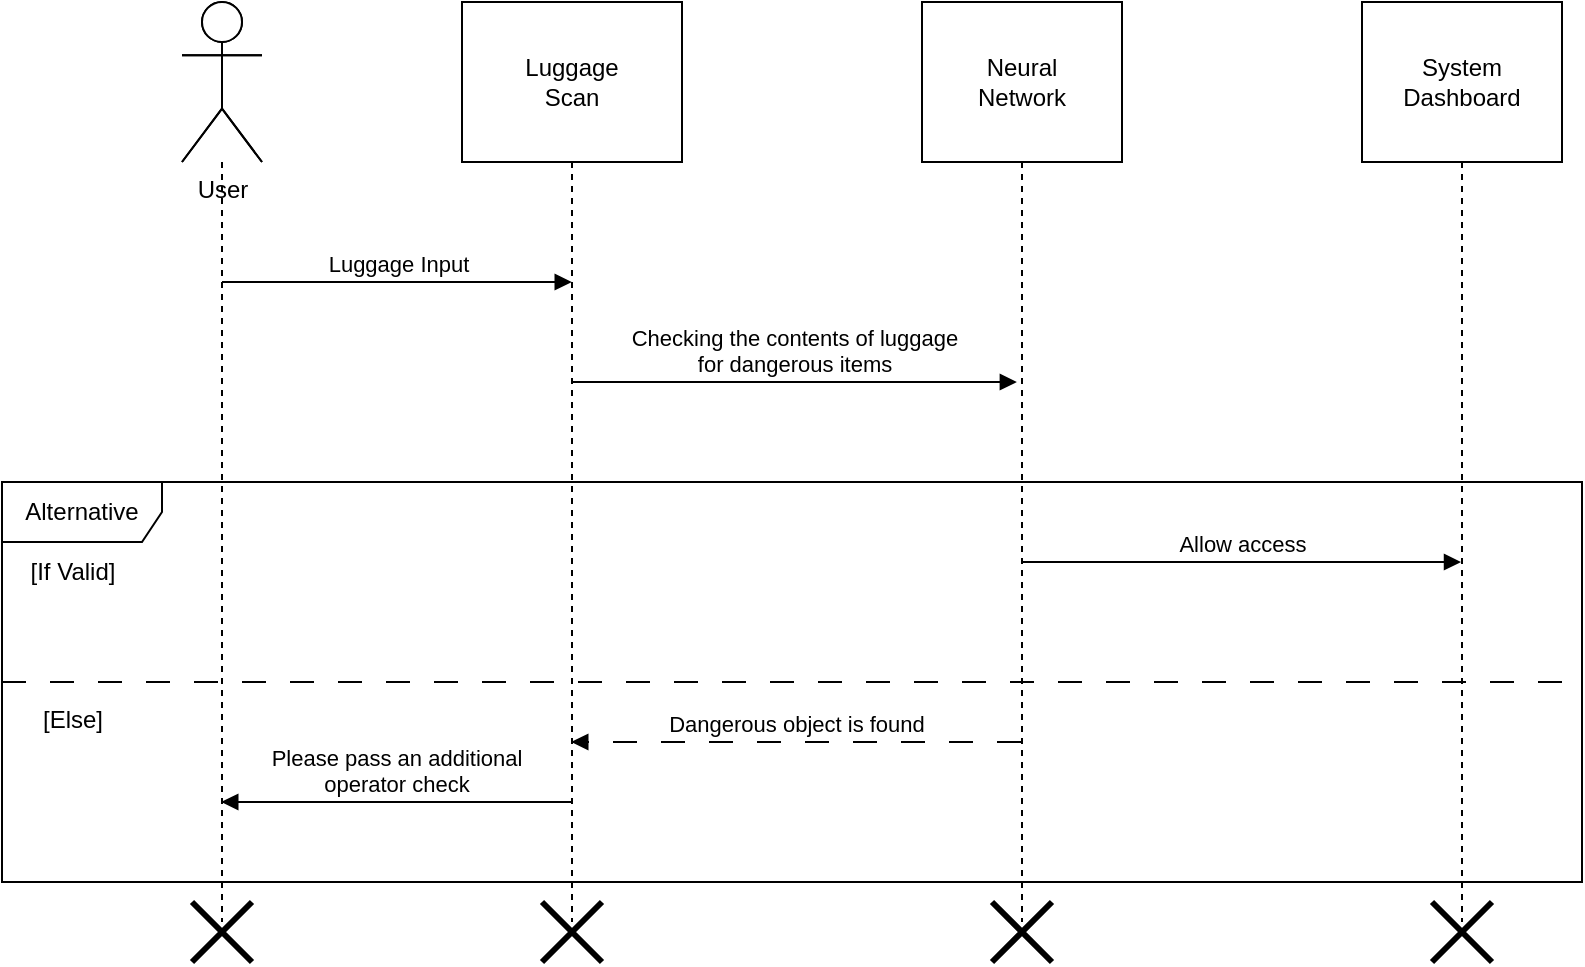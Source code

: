<mxfile version="21.7.2" type="device">
  <diagram name="Страница — 1" id="k29U0HpOC3g_yq_AR1f5">
    <mxGraphModel dx="913" dy="499" grid="1" gridSize="10" guides="1" tooltips="1" connect="1" arrows="1" fold="1" page="1" pageScale="1" pageWidth="1000" pageHeight="700" math="0" shadow="0">
      <root>
        <mxCell id="0" />
        <mxCell id="1" parent="0" />
        <mxCell id="V3qvELy1iN_XP-I4YdKI-7" value="Alternative" style="shape=umlFrame;whiteSpace=wrap;html=1;pointerEvents=0;width=80;height=30;" vertex="1" parent="1">
          <mxGeometry x="40" y="280" width="790" height="200" as="geometry" />
        </mxCell>
        <mxCell id="V3qvELy1iN_XP-I4YdKI-19" value="" style="line;strokeWidth=1;fillColor=none;align=left;verticalAlign=middle;spacingTop=-1;spacingLeft=3;spacingRight=3;rotatable=0;labelPosition=right;points=[];portConstraint=eastwest;strokeColor=inherit;dashed=1;dashPattern=12 12;" vertex="1" parent="1">
          <mxGeometry x="40" y="376" width="790" height="8" as="geometry" />
        </mxCell>
        <mxCell id="V3qvELy1iN_XP-I4YdKI-29" value="[If Valid]" style="text;html=1;align=center;verticalAlign=middle;resizable=0;points=[];autosize=1;strokeColor=none;fillColor=none;" vertex="1" parent="1">
          <mxGeometry x="40" y="310" width="70" height="30" as="geometry" />
        </mxCell>
        <mxCell id="V3qvELy1iN_XP-I4YdKI-30" value="[Else]" style="text;html=1;align=center;verticalAlign=middle;resizable=0;points=[];autosize=1;strokeColor=none;fillColor=none;" vertex="1" parent="1">
          <mxGeometry x="50" y="384" width="50" height="30" as="geometry" />
        </mxCell>
        <mxCell id="V3qvELy1iN_XP-I4YdKI-31" value="Luggage Input" style="html=1;verticalAlign=bottom;endArrow=block;curved=0;rounded=0;" edge="1" parent="1">
          <mxGeometry width="80" relative="1" as="geometry">
            <mxPoint x="150.0" y="180" as="sourcePoint" />
            <mxPoint x="324.87" y="180" as="targetPoint" />
          </mxGeometry>
        </mxCell>
        <mxCell id="V3qvELy1iN_XP-I4YdKI-8" value="" style="shape=umlDestroy;whiteSpace=wrap;html=1;strokeWidth=3;targetShapes=umlLifeline;" vertex="1" parent="1">
          <mxGeometry x="135" y="490" width="30" height="30" as="geometry" />
        </mxCell>
        <mxCell id="V3qvELy1iN_XP-I4YdKI-20" value="" style="group" vertex="1" connectable="0" parent="1">
          <mxGeometry x="130" y="40" width="40" height="460" as="geometry" />
        </mxCell>
        <mxCell id="V3qvELy1iN_XP-I4YdKI-13" value="" style="shape=umlLifeline;perimeter=lifelinePerimeter;whiteSpace=wrap;html=1;container=1;dropTarget=0;collapsible=0;recursiveResize=0;outlineConnect=0;portConstraint=eastwest;newEdgeStyle={&quot;curved&quot;:0,&quot;rounded&quot;:0};participant=umlActor;size=80;" vertex="1" parent="V3qvELy1iN_XP-I4YdKI-20">
          <mxGeometry width="40" height="460.0" as="geometry" />
        </mxCell>
        <mxCell id="V3qvELy1iN_XP-I4YdKI-1" value="User" style="shape=umlActor;verticalLabelPosition=bottom;verticalAlign=top;html=1;" vertex="1" parent="V3qvELy1iN_XP-I4YdKI-20">
          <mxGeometry width="40" height="80" as="geometry" />
        </mxCell>
        <mxCell id="V3qvELy1iN_XP-I4YdKI-14" value="Luggage&lt;br style=&quot;border-color: var(--border-color);&quot;&gt;Scan" style="shape=umlLifeline;perimeter=lifelinePerimeter;whiteSpace=wrap;html=1;container=1;dropTarget=0;collapsible=0;recursiveResize=0;outlineConnect=0;portConstraint=eastwest;newEdgeStyle={&quot;curved&quot;:0,&quot;rounded&quot;:0};size=80;" vertex="1" parent="1">
          <mxGeometry x="270" y="40" width="110" height="460" as="geometry" />
        </mxCell>
        <mxCell id="V3qvELy1iN_XP-I4YdKI-22" value="" style="shape=umlDestroy;whiteSpace=wrap;html=1;strokeWidth=3;targetShapes=umlLifeline;" vertex="1" parent="1">
          <mxGeometry x="310" y="490" width="30" height="30" as="geometry" />
        </mxCell>
        <mxCell id="V3qvELy1iN_XP-I4YdKI-34" value="" style="group" vertex="1" connectable="0" parent="1">
          <mxGeometry x="720" y="40" width="100" height="480" as="geometry" />
        </mxCell>
        <mxCell id="V3qvELy1iN_XP-I4YdKI-17" value="System&lt;br style=&quot;border-color: var(--border-color);&quot;&gt;Dashboard" style="shape=umlLifeline;perimeter=lifelinePerimeter;whiteSpace=wrap;html=1;container=1;dropTarget=0;collapsible=0;recursiveResize=0;outlineConnect=0;portConstraint=eastwest;newEdgeStyle={&quot;curved&quot;:0,&quot;rounded&quot;:0};size=80;" vertex="1" parent="V3qvELy1iN_XP-I4YdKI-34">
          <mxGeometry width="100" height="460" as="geometry" />
        </mxCell>
        <mxCell id="V3qvELy1iN_XP-I4YdKI-23" value="" style="shape=umlDestroy;whiteSpace=wrap;html=1;strokeWidth=3;targetShapes=umlLifeline;" vertex="1" parent="V3qvELy1iN_XP-I4YdKI-34">
          <mxGeometry x="35" y="450" width="30" height="30" as="geometry" />
        </mxCell>
        <mxCell id="V3qvELy1iN_XP-I4YdKI-38" value="Checking the contents of luggage&lt;br&gt;for dangerous items" style="html=1;verticalAlign=bottom;endArrow=block;curved=0;rounded=0;" edge="1" parent="1" source="V3qvELy1iN_XP-I4YdKI-14">
          <mxGeometry width="80" relative="1" as="geometry">
            <mxPoint x="322.56" y="230" as="sourcePoint" />
            <mxPoint x="547.43" y="230" as="targetPoint" />
          </mxGeometry>
        </mxCell>
        <mxCell id="V3qvELy1iN_XP-I4YdKI-39" value="Allow access" style="html=1;verticalAlign=bottom;endArrow=block;curved=0;rounded=0;" edge="1" parent="1">
          <mxGeometry width="80" relative="1" as="geometry">
            <mxPoint x="549.63" y="320" as="sourcePoint" />
            <mxPoint x="769.5" y="320" as="targetPoint" />
          </mxGeometry>
        </mxCell>
        <mxCell id="V3qvELy1iN_XP-I4YdKI-40" value="" style="group" vertex="1" connectable="0" parent="1">
          <mxGeometry x="500" y="40" width="100" height="480" as="geometry" />
        </mxCell>
        <mxCell id="V3qvELy1iN_XP-I4YdKI-16" value="Neural&lt;br&gt;Network" style="shape=umlLifeline;perimeter=lifelinePerimeter;whiteSpace=wrap;html=1;container=1;dropTarget=0;collapsible=0;recursiveResize=0;outlineConnect=0;portConstraint=eastwest;newEdgeStyle={&quot;curved&quot;:0,&quot;rounded&quot;:0};size=80;" vertex="1" parent="V3qvELy1iN_XP-I4YdKI-40">
          <mxGeometry width="100" height="460" as="geometry" />
        </mxCell>
        <mxCell id="V3qvELy1iN_XP-I4YdKI-25" value="" style="shape=umlDestroy;whiteSpace=wrap;html=1;strokeWidth=3;targetShapes=umlLifeline;" vertex="1" parent="V3qvELy1iN_XP-I4YdKI-40">
          <mxGeometry x="35" y="450" width="30" height="30" as="geometry" />
        </mxCell>
        <mxCell id="V3qvELy1iN_XP-I4YdKI-41" value="Dangerous object is found" style="html=1;verticalAlign=bottom;endArrow=block;curved=0;rounded=0;dashed=1;dashPattern=12 12;" edge="1" parent="V3qvELy1iN_XP-I4YdKI-40">
          <mxGeometry width="80" relative="1" as="geometry">
            <mxPoint x="49.5" y="370" as="sourcePoint" />
            <mxPoint x="-175.37" y="370" as="targetPoint" />
          </mxGeometry>
        </mxCell>
        <mxCell id="V3qvELy1iN_XP-I4YdKI-42" value="Please pass an additional&lt;br&gt;operator check" style="html=1;verticalAlign=bottom;endArrow=block;curved=0;rounded=0;" edge="1" parent="1">
          <mxGeometry width="80" relative="1" as="geometry">
            <mxPoint x="324.5" y="440" as="sourcePoint" />
            <mxPoint x="149.63" y="440" as="targetPoint" />
          </mxGeometry>
        </mxCell>
      </root>
    </mxGraphModel>
  </diagram>
</mxfile>
